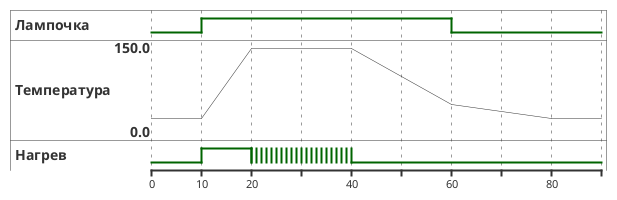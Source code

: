 @startuml
binary "Лампочка" as LIGHT
analog "Температура" as TEMP
binary "Нагрев" as HEAT

@0
TEMP is 25

@10
TEMP is 25
LIGHT is high
HEAT is high

@20
TEMP is 150
HEAT is {low,high}

@40
TEMP is 150
HEAT is low

@60
TEMP is 50
LIGHT is low

@80
TEMP is 25

@enduml

